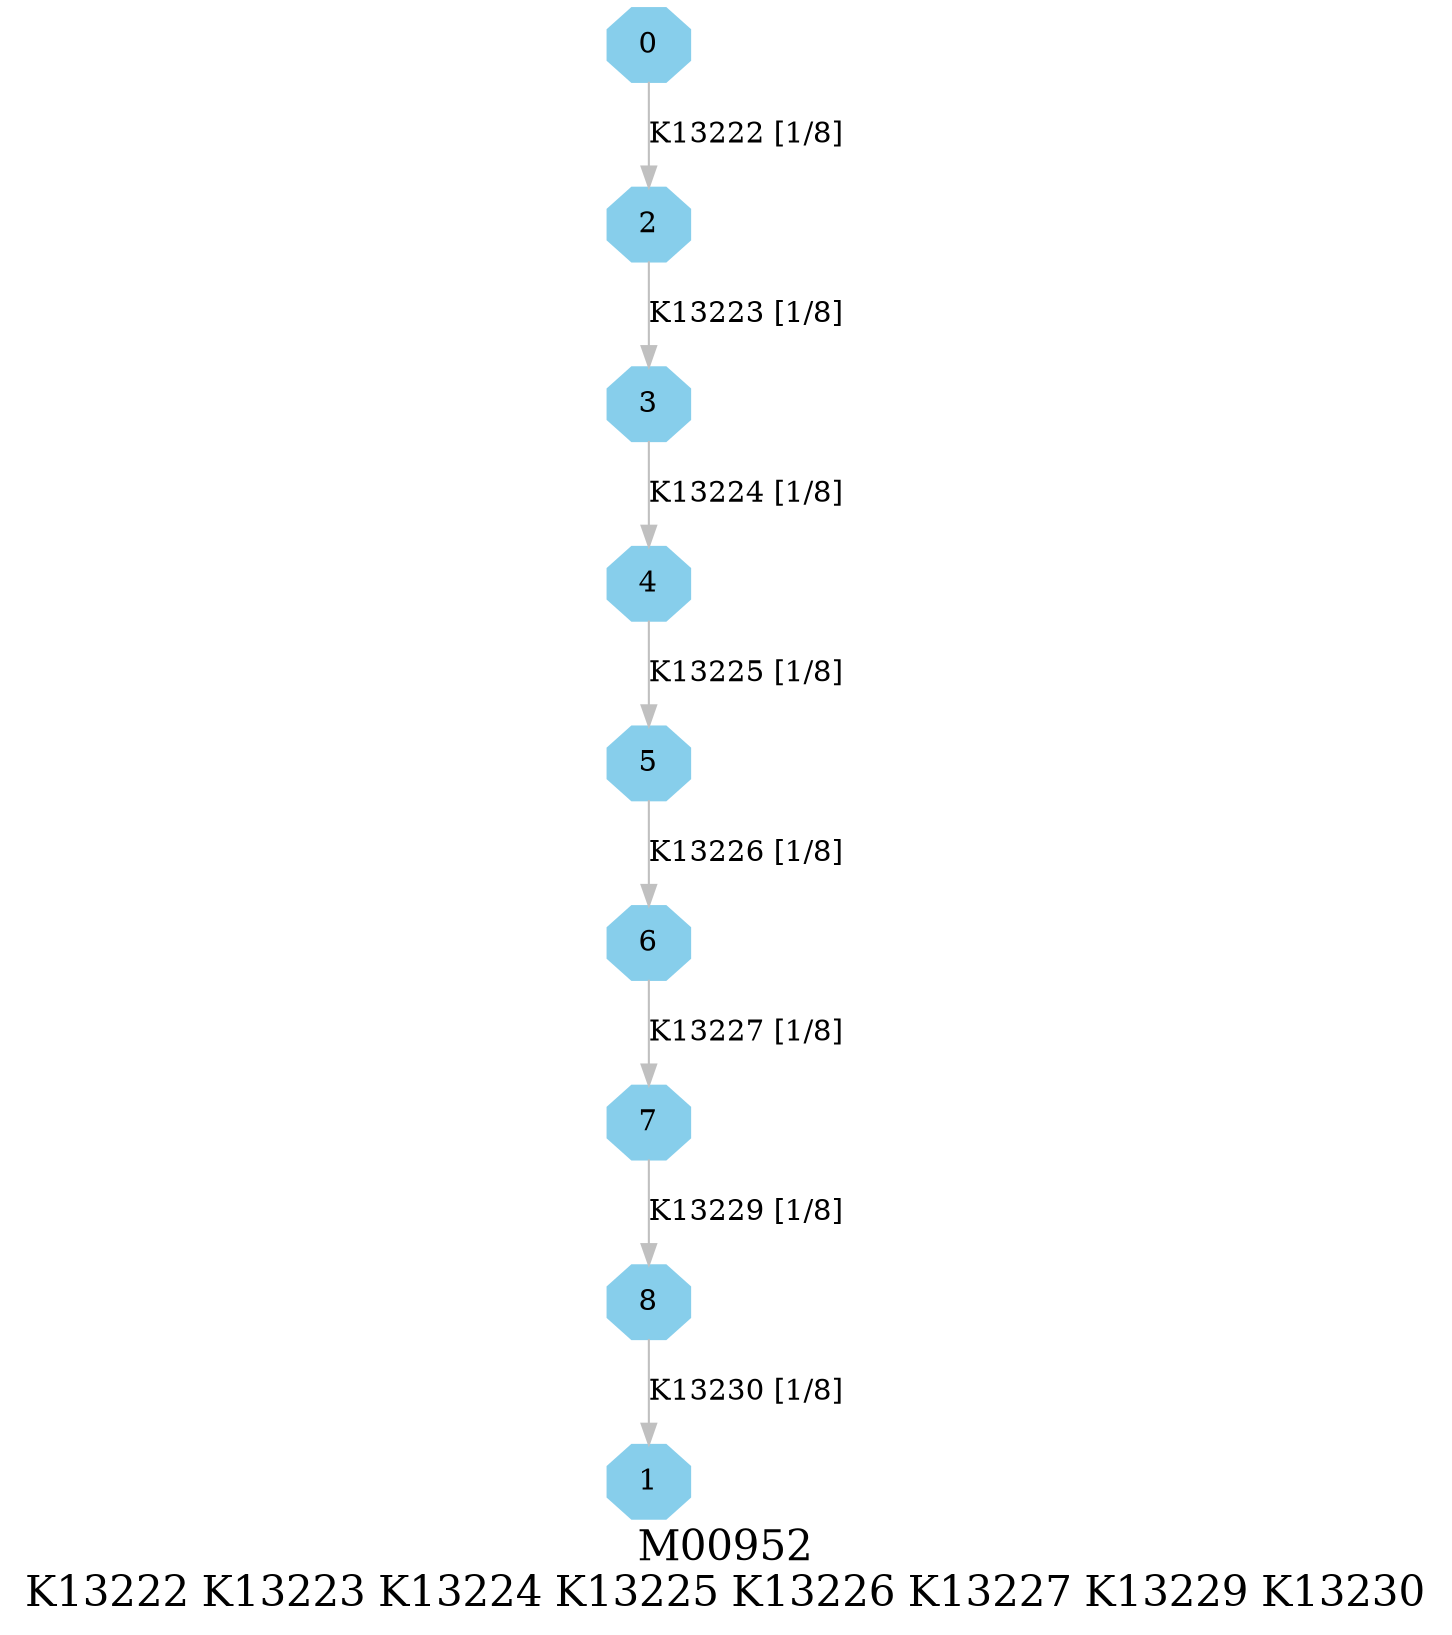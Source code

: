 digraph G {
graph [label="M00952
K13222 K13223 K13224 K13225 K13226 K13227 K13229 K13230",fontsize=20];
node [shape=box,style=filled];
edge [len=3,color=grey];
{node [width=.3,height=.3,shape=octagon,style=filled,color=skyblue] 0 1 2 3 4 5 6 7 8 }
0 -> 2 [label="K13222 [1/8]"];
2 -> 3 [label="K13223 [1/8]"];
3 -> 4 [label="K13224 [1/8]"];
4 -> 5 [label="K13225 [1/8]"];
5 -> 6 [label="K13226 [1/8]"];
6 -> 7 [label="K13227 [1/8]"];
7 -> 8 [label="K13229 [1/8]"];
8 -> 1 [label="K13230 [1/8]"];
}